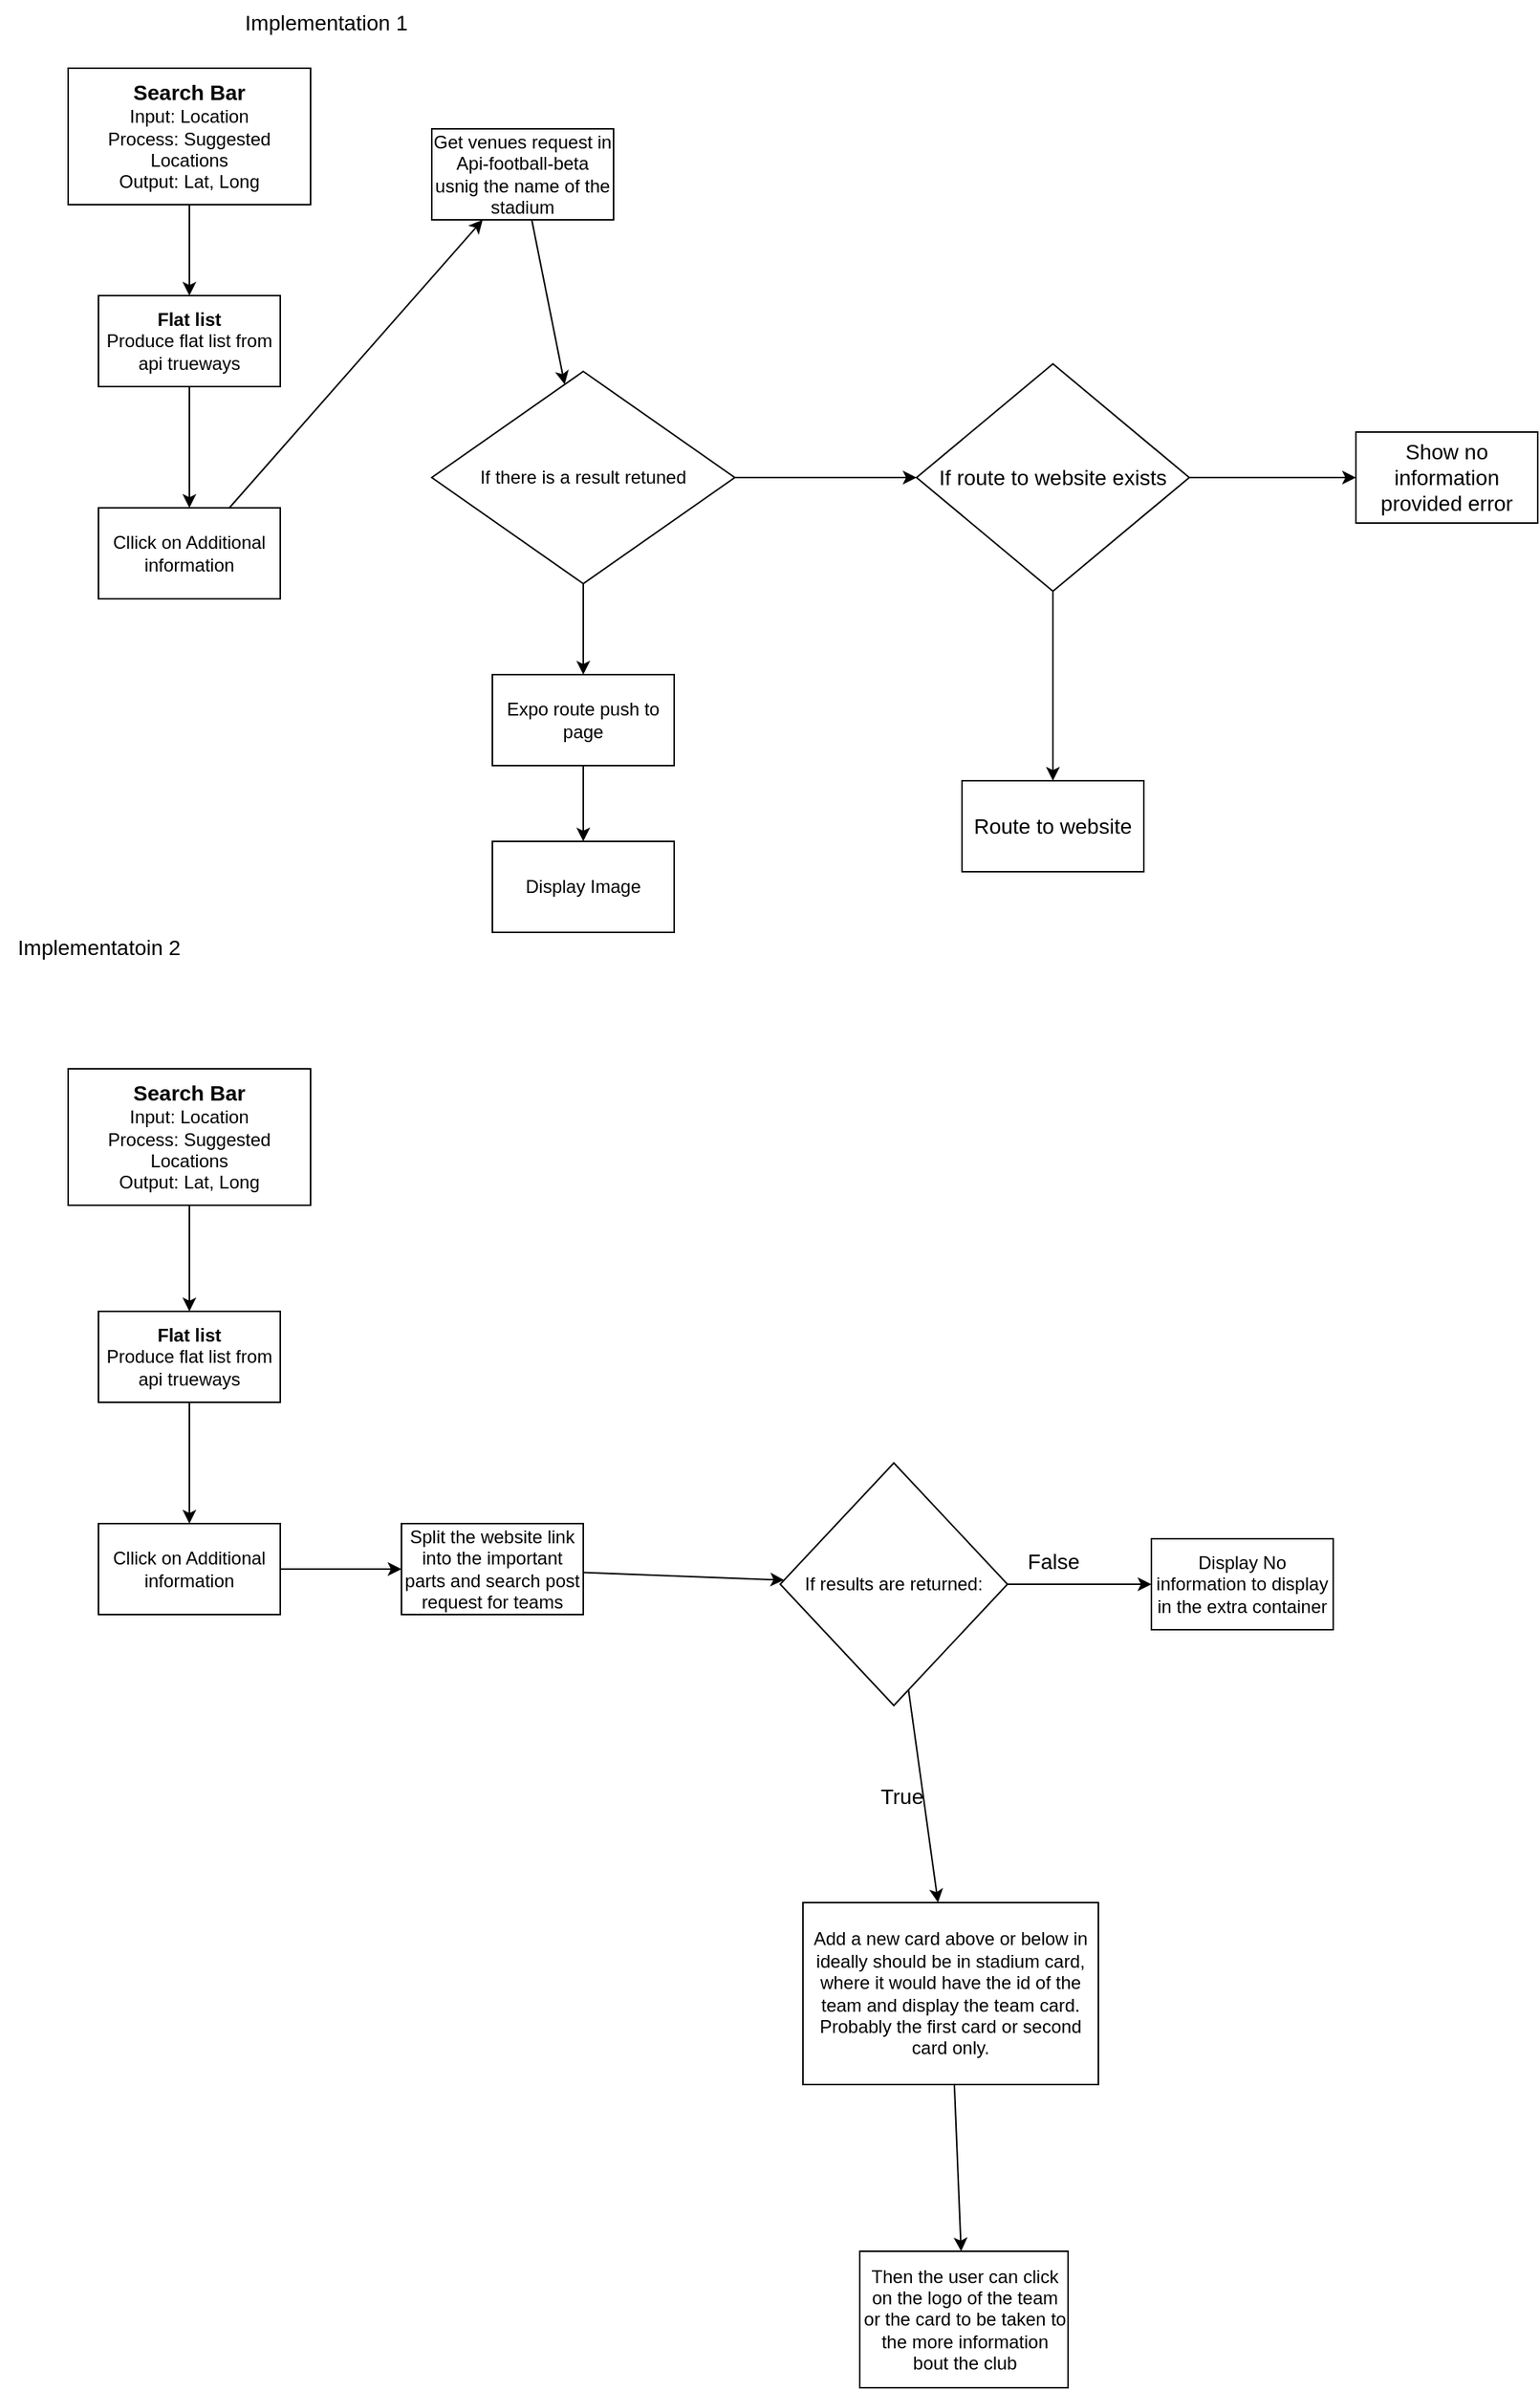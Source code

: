 <mxfile>
    <diagram id="evh8ul5hy7SEJz3vjLvl" name="Page-1">
        <mxGraphModel dx="1088" dy="584" grid="1" gridSize="10" guides="1" tooltips="1" connect="1" arrows="1" fold="1" page="1" pageScale="1" pageWidth="1100" pageHeight="850" math="0" shadow="0">
            <root>
                <mxCell id="0"/>
                <mxCell id="1" parent="0"/>
                <mxCell id="4" value="" style="edgeStyle=none;html=1;" edge="1" parent="1" source="2" target="3">
                    <mxGeometry relative="1" as="geometry"/>
                </mxCell>
                <mxCell id="2" value="&lt;b&gt;&lt;font style=&quot;font-size: 14px;&quot;&gt;Search Bar&lt;/font&gt;&lt;/b&gt;&lt;br&gt;Input: Location&lt;br&gt;Process: Suggested Locations&lt;br&gt;Output: Lat, Long" style="rounded=0;whiteSpace=wrap;html=1;" vertex="1" parent="1">
                    <mxGeometry x="170" y="70" width="160" height="90" as="geometry"/>
                </mxCell>
                <mxCell id="6" value="" style="edgeStyle=none;html=1;fontSize=14;" edge="1" parent="1" source="3" target="5">
                    <mxGeometry relative="1" as="geometry"/>
                </mxCell>
                <mxCell id="3" value="&lt;b&gt;Flat list&lt;/b&gt;&lt;br&gt;Produce flat list from api trueways" style="whiteSpace=wrap;html=1;rounded=0;" vertex="1" parent="1">
                    <mxGeometry x="190" y="220" width="120" height="60" as="geometry"/>
                </mxCell>
                <mxCell id="12" value="" style="edgeStyle=none;html=1;fontSize=14;" edge="1" parent="1" source="5" target="11">
                    <mxGeometry relative="1" as="geometry"/>
                </mxCell>
                <mxCell id="5" value="Cllick on Additional information" style="whiteSpace=wrap;html=1;rounded=0;" vertex="1" parent="1">
                    <mxGeometry x="190" y="360" width="120" height="60" as="geometry"/>
                </mxCell>
                <mxCell id="10" value="" style="edgeStyle=none;html=1;fontSize=14;" edge="1" parent="1" source="7" target="9">
                    <mxGeometry relative="1" as="geometry"/>
                </mxCell>
                <mxCell id="7" value="Expo route push to page" style="whiteSpace=wrap;html=1;rounded=0;" vertex="1" parent="1">
                    <mxGeometry x="450" y="470" width="120" height="60" as="geometry"/>
                </mxCell>
                <mxCell id="9" value="Display Image" style="whiteSpace=wrap;html=1;rounded=0;" vertex="1" parent="1">
                    <mxGeometry x="450" y="580" width="120" height="60" as="geometry"/>
                </mxCell>
                <mxCell id="16" value="" style="edgeStyle=none;html=1;fontSize=14;" edge="1" parent="1" source="11" target="15">
                    <mxGeometry relative="1" as="geometry"/>
                </mxCell>
                <mxCell id="11" value="Get venues request in Api-football-beta usnig the name of the stadium" style="whiteSpace=wrap;html=1;rounded=0;" vertex="1" parent="1">
                    <mxGeometry x="410" y="110" width="120" height="60" as="geometry"/>
                </mxCell>
                <mxCell id="19" value="" style="edgeStyle=none;html=1;fontSize=14;" edge="1" parent="1" source="15" target="7">
                    <mxGeometry relative="1" as="geometry"/>
                </mxCell>
                <mxCell id="21" value="" style="edgeStyle=none;html=1;fontSize=14;" edge="1" parent="1" source="15">
                    <mxGeometry relative="1" as="geometry">
                        <mxPoint x="730" y="340" as="targetPoint"/>
                    </mxGeometry>
                </mxCell>
                <mxCell id="15" value="If there is a result retuned" style="rhombus;whiteSpace=wrap;html=1;rounded=0;" vertex="1" parent="1">
                    <mxGeometry x="410" y="270" width="200" height="140" as="geometry"/>
                </mxCell>
                <mxCell id="24" value="" style="edgeStyle=none;html=1;fontSize=14;" edge="1" parent="1" source="22" target="23">
                    <mxGeometry relative="1" as="geometry"/>
                </mxCell>
                <mxCell id="26" value="" style="edgeStyle=none;html=1;fontSize=14;" edge="1" parent="1" source="22" target="25">
                    <mxGeometry relative="1" as="geometry"/>
                </mxCell>
                <mxCell id="22" value="If route to website exists" style="rhombus;whiteSpace=wrap;html=1;fontSize=14;" vertex="1" parent="1">
                    <mxGeometry x="730" y="265" width="180" height="150" as="geometry"/>
                </mxCell>
                <mxCell id="23" value="Route to website" style="whiteSpace=wrap;html=1;fontSize=14;" vertex="1" parent="1">
                    <mxGeometry x="760" y="540" width="120" height="60" as="geometry"/>
                </mxCell>
                <mxCell id="25" value="Show no information provided error" style="whiteSpace=wrap;html=1;fontSize=14;" vertex="1" parent="1">
                    <mxGeometry x="1020" y="310" width="120" height="60" as="geometry"/>
                </mxCell>
                <mxCell id="27" value="Implementation 1" style="text;html=1;align=center;verticalAlign=middle;resizable=0;points=[];autosize=1;strokeColor=none;fillColor=none;fontSize=14;" vertex="1" parent="1">
                    <mxGeometry x="275" y="25" width="130" height="30" as="geometry"/>
                </mxCell>
                <mxCell id="32" style="edgeStyle=none;html=1;exitX=0.5;exitY=1;exitDx=0;exitDy=0;fontSize=14;" edge="1" parent="1" source="28" target="29">
                    <mxGeometry relative="1" as="geometry"/>
                </mxCell>
                <mxCell id="28" value="&lt;b&gt;&lt;font style=&quot;font-size: 14px;&quot;&gt;Search Bar&lt;/font&gt;&lt;/b&gt;&lt;br&gt;Input: Location&lt;br&gt;Process: Suggested Locations&lt;br&gt;Output: Lat, Long" style="rounded=0;whiteSpace=wrap;html=1;" vertex="1" parent="1">
                    <mxGeometry x="170" y="730" width="160" height="90" as="geometry"/>
                </mxCell>
                <mxCell id="33" style="edgeStyle=none;html=1;exitX=0.5;exitY=1;exitDx=0;exitDy=0;entryX=0.5;entryY=0;entryDx=0;entryDy=0;fontSize=14;" edge="1" parent="1" source="29" target="30">
                    <mxGeometry relative="1" as="geometry"/>
                </mxCell>
                <mxCell id="29" value="&lt;b&gt;Flat list&lt;/b&gt;&lt;br&gt;Produce flat list from api trueways" style="whiteSpace=wrap;html=1;rounded=0;" vertex="1" parent="1">
                    <mxGeometry x="190" y="890" width="120" height="60" as="geometry"/>
                </mxCell>
                <mxCell id="35" value="" style="edgeStyle=none;html=1;fontSize=14;" edge="1" parent="1" source="30" target="34">
                    <mxGeometry relative="1" as="geometry"/>
                </mxCell>
                <mxCell id="30" value="Cllick on Additional information" style="whiteSpace=wrap;html=1;rounded=0;" vertex="1" parent="1">
                    <mxGeometry x="190" y="1030" width="120" height="60" as="geometry"/>
                </mxCell>
                <mxCell id="31" value="Implementatoin 2" style="text;html=1;align=center;verticalAlign=middle;resizable=0;points=[];autosize=1;strokeColor=none;fillColor=none;fontSize=14;" vertex="1" parent="1">
                    <mxGeometry x="125" y="635" width="130" height="30" as="geometry"/>
                </mxCell>
                <mxCell id="37" value="" style="edgeStyle=none;html=1;fontSize=14;" edge="1" parent="1" source="34" target="36">
                    <mxGeometry relative="1" as="geometry"/>
                </mxCell>
                <mxCell id="34" value="Split the website link into the important parts and search post request for teams" style="whiteSpace=wrap;html=1;rounded=0;" vertex="1" parent="1">
                    <mxGeometry x="390" y="1030" width="120" height="60" as="geometry"/>
                </mxCell>
                <mxCell id="39" value="" style="edgeStyle=none;html=1;fontSize=14;" edge="1" parent="1" source="36" target="38">
                    <mxGeometry relative="1" as="geometry"/>
                </mxCell>
                <mxCell id="41" value="" style="edgeStyle=none;html=1;fontSize=14;" edge="1" parent="1" source="36" target="40">
                    <mxGeometry relative="1" as="geometry"/>
                </mxCell>
                <mxCell id="36" value="If results are returned:" style="rhombus;whiteSpace=wrap;html=1;rounded=0;" vertex="1" parent="1">
                    <mxGeometry x="640" y="990" width="150" height="160" as="geometry"/>
                </mxCell>
                <mxCell id="43" value="" style="edgeStyle=none;html=1;fontSize=14;" edge="1" parent="1" source="38" target="42">
                    <mxGeometry relative="1" as="geometry"/>
                </mxCell>
                <mxCell id="38" value="Add a new card above or below in ideally should be in stadium card, where it would have the id of the team and display the team card. Probably the first card or second card only." style="whiteSpace=wrap;html=1;rounded=0;" vertex="1" parent="1">
                    <mxGeometry x="655" y="1280" width="195" height="120" as="geometry"/>
                </mxCell>
                <mxCell id="40" value="Display No information to display in the extra container" style="whiteSpace=wrap;html=1;rounded=0;" vertex="1" parent="1">
                    <mxGeometry x="885" y="1040" width="120" height="60" as="geometry"/>
                </mxCell>
                <mxCell id="42" value="Then the user can click on the logo of the team or the card to be taken to the more information bout the club" style="whiteSpace=wrap;html=1;rounded=0;" vertex="1" parent="1">
                    <mxGeometry x="692.5" y="1510" width="137.5" height="90" as="geometry"/>
                </mxCell>
                <mxCell id="44" value="True" style="text;html=1;align=center;verticalAlign=middle;resizable=0;points=[];autosize=1;strokeColor=none;fillColor=none;fontSize=14;" vertex="1" parent="1">
                    <mxGeometry x="695" y="1195" width="50" height="30" as="geometry"/>
                </mxCell>
                <mxCell id="45" value="False" style="text;html=1;align=center;verticalAlign=middle;resizable=0;points=[];autosize=1;strokeColor=none;fillColor=none;fontSize=14;" vertex="1" parent="1">
                    <mxGeometry x="790" y="1040" width="60" height="30" as="geometry"/>
                </mxCell>
            </root>
        </mxGraphModel>
    </diagram>
</mxfile>